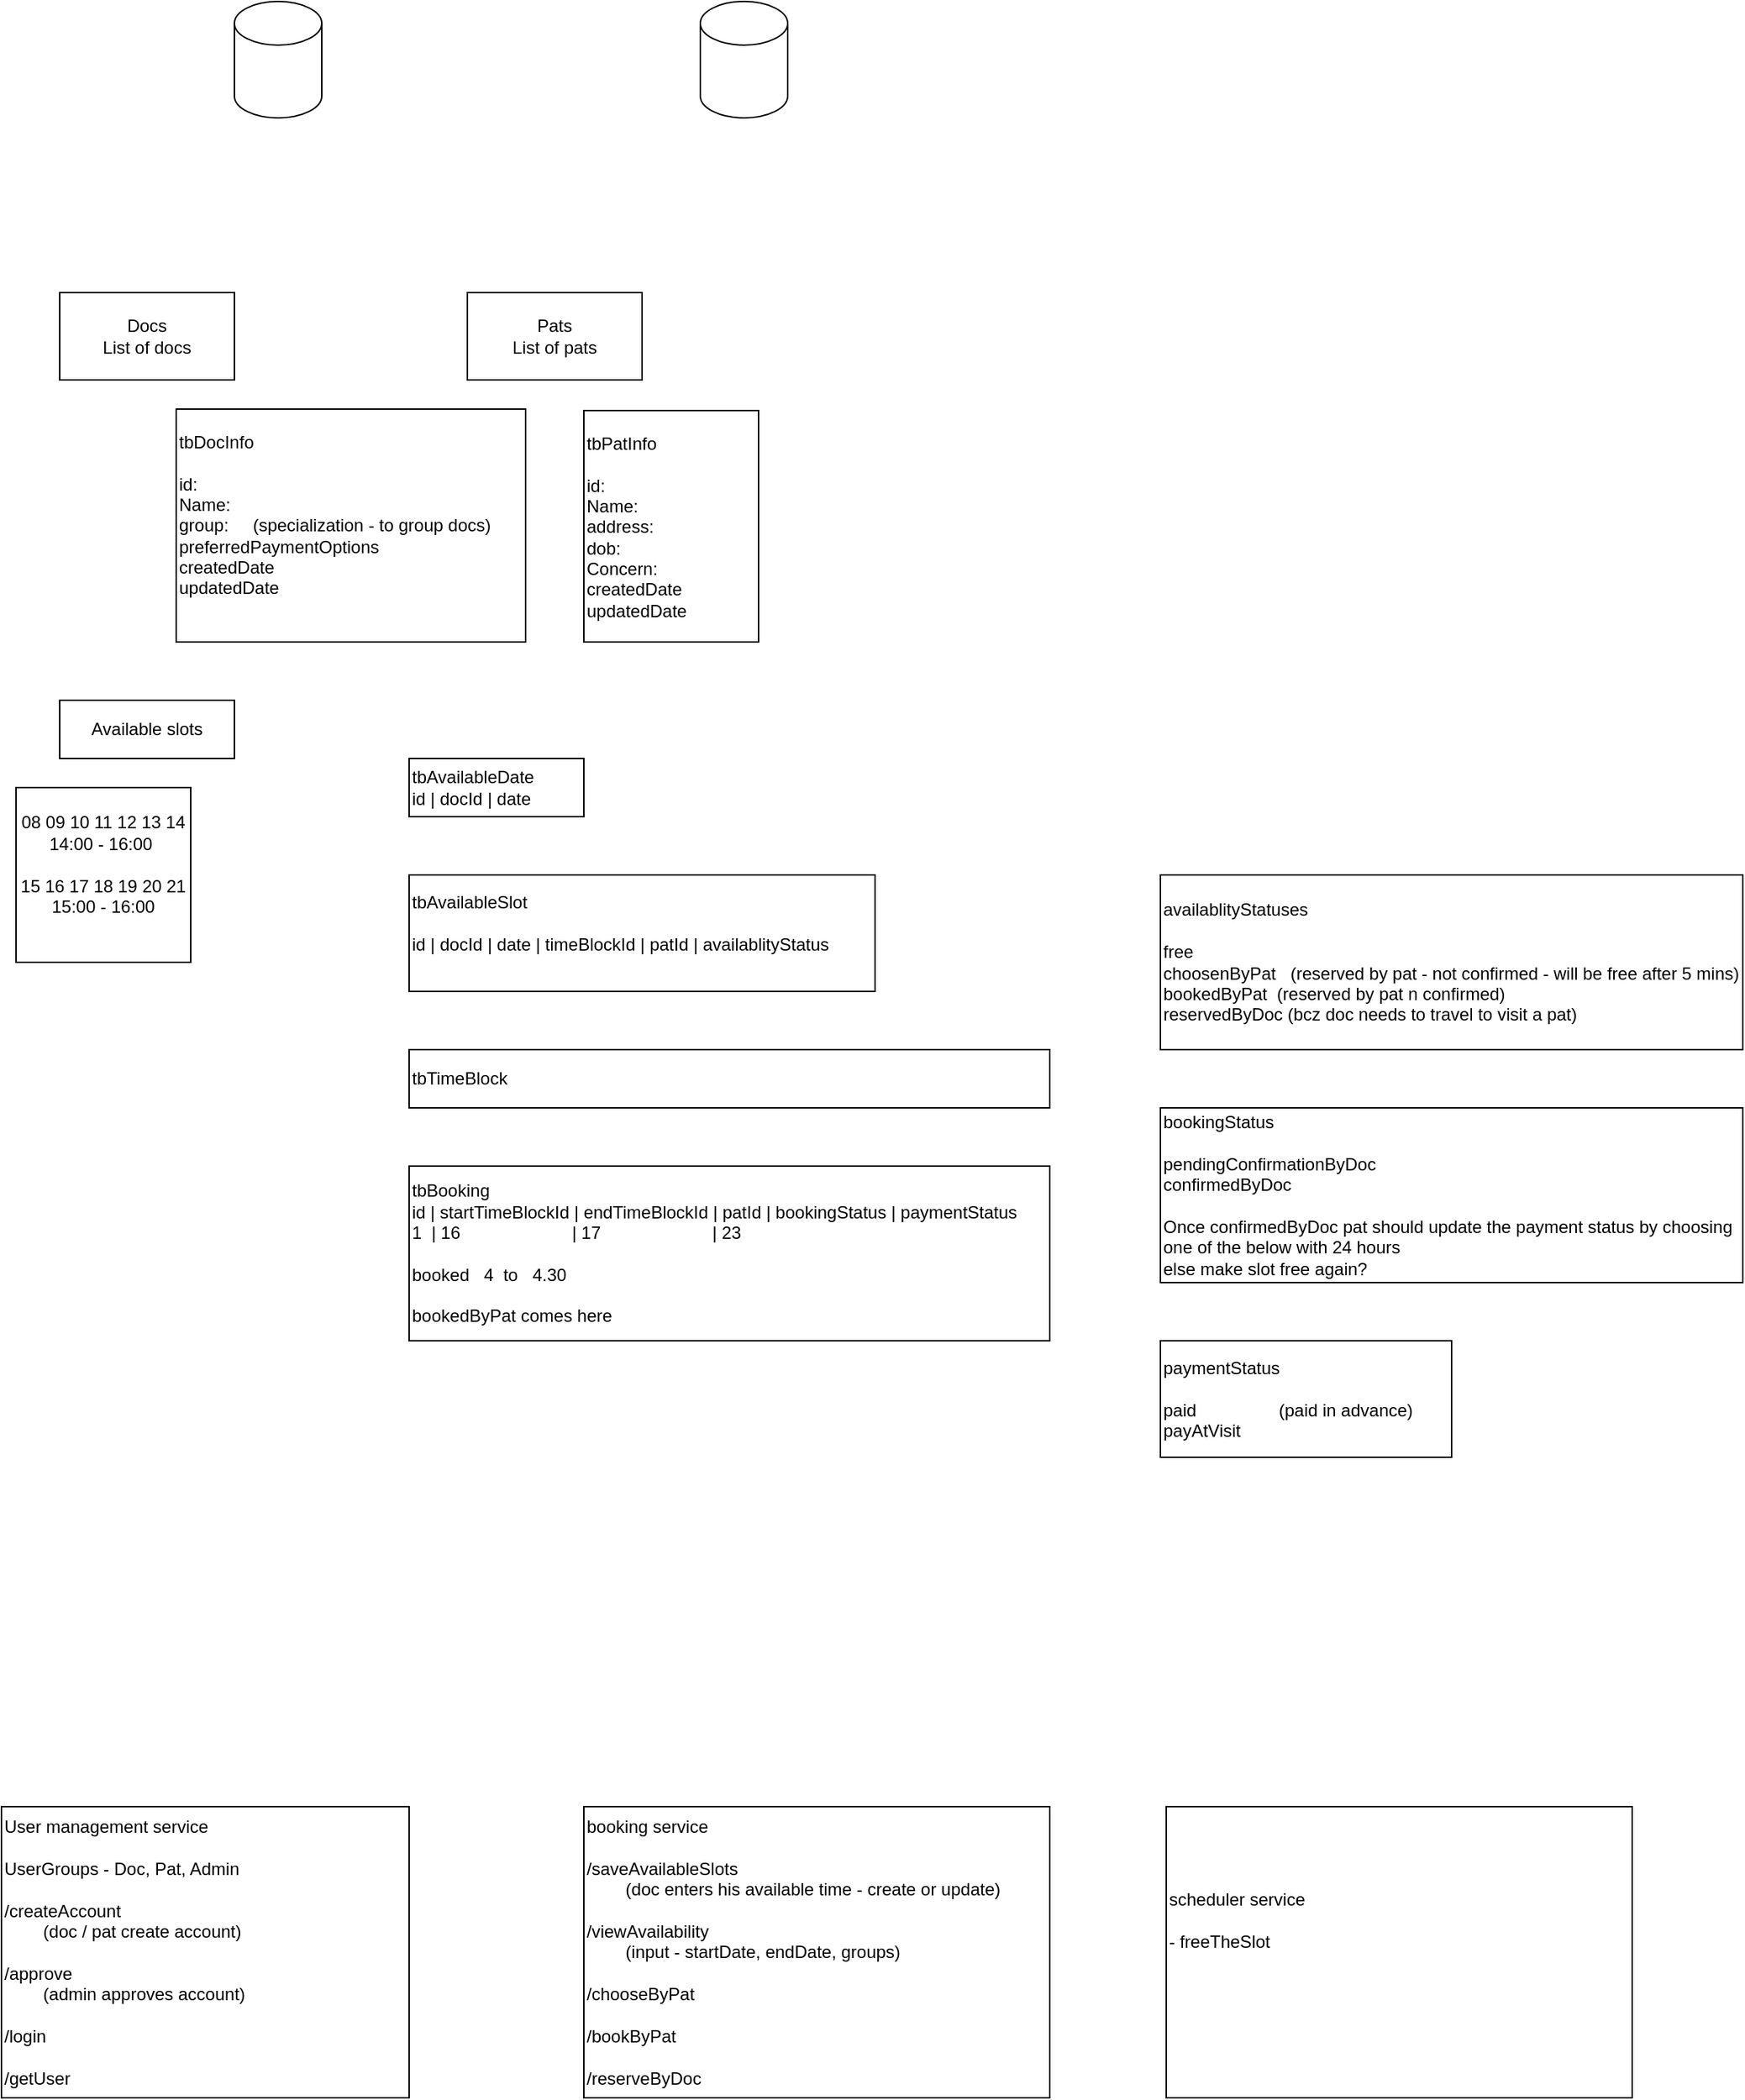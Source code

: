 <mxfile version="24.4.13" type="device" pages="3">
  <diagram name="design" id="6_wmwT8tX2G0AVnGWSzB">
    <mxGraphModel dx="1379" dy="1843" grid="1" gridSize="10" guides="1" tooltips="1" connect="1" arrows="1" fold="1" page="1" pageScale="1" pageWidth="850" pageHeight="1100" math="0" shadow="0">
      <root>
        <mxCell id="0" />
        <mxCell id="1" parent="0" />
        <mxCell id="h4C9AXublNJlHp0HwAy1-2" value="Docs&lt;div&gt;List of docs&lt;/div&gt;" style="rounded=0;whiteSpace=wrap;html=1;" parent="1" vertex="1">
          <mxGeometry x="120" y="80" width="120" height="60" as="geometry" />
        </mxCell>
        <mxCell id="h4C9AXublNJlHp0HwAy1-3" value="&lt;div&gt;Pats&lt;/div&gt;&lt;div&gt;List of pats&lt;/div&gt;" style="rounded=0;whiteSpace=wrap;html=1;" parent="1" vertex="1">
          <mxGeometry x="400" y="80" width="120" height="60" as="geometry" />
        </mxCell>
        <mxCell id="h4C9AXublNJlHp0HwAy1-4" value="" style="shape=cylinder3;whiteSpace=wrap;html=1;boundedLbl=1;backgroundOutline=1;size=15;" parent="1" vertex="1">
          <mxGeometry x="240" y="-120" width="60" height="80" as="geometry" />
        </mxCell>
        <mxCell id="h4C9AXublNJlHp0HwAy1-5" value="" style="shape=cylinder3;whiteSpace=wrap;html=1;boundedLbl=1;backgroundOutline=1;size=15;" parent="1" vertex="1">
          <mxGeometry x="560" y="-120" width="60" height="80" as="geometry" />
        </mxCell>
        <mxCell id="h4C9AXublNJlHp0HwAy1-7" value="tbDocInfo&lt;div&gt;&lt;br&gt;&lt;/div&gt;&lt;div&gt;id:&lt;br&gt;&lt;div&gt;Name:&lt;/div&gt;&lt;div&gt;group:&amp;nbsp; &amp;nbsp; &amp;nbsp;(specialization - to group docs)&lt;/div&gt;&lt;/div&gt;&lt;div&gt;preferredPaymentOptions&lt;br&gt;&lt;/div&gt;&lt;div&gt;createdDate&lt;/div&gt;&lt;div&gt;updatedDate&lt;/div&gt;&lt;div&gt;&lt;br&gt;&lt;/div&gt;" style="rounded=0;whiteSpace=wrap;html=1;align=left;" parent="1" vertex="1">
          <mxGeometry x="200" y="160" width="240" height="160" as="geometry" />
        </mxCell>
        <mxCell id="h4C9AXublNJlHp0HwAy1-8" value="&lt;div&gt;tbPatInfo&lt;/div&gt;&lt;div&gt;&lt;br&gt;&lt;/div&gt;&lt;div&gt;id:&lt;/div&gt;&lt;div&gt;&lt;span style=&quot;background-color: initial;&quot;&gt;Name:&lt;/span&gt;&lt;/div&gt;&lt;div&gt;&lt;span style=&quot;background-color: initial;&quot;&gt;address:&lt;/span&gt;&lt;/div&gt;&lt;div&gt;dob:&lt;/div&gt;&lt;div&gt;Concern:&lt;/div&gt;&lt;div&gt;&lt;div&gt;createdDate&lt;/div&gt;&lt;div&gt;updatedDate&lt;/div&gt;&lt;/div&gt;" style="rounded=0;whiteSpace=wrap;html=1;align=left;" parent="1" vertex="1">
          <mxGeometry x="480" y="161" width="120" height="159" as="geometry" />
        </mxCell>
        <mxCell id="h4C9AXublNJlHp0HwAy1-9" value="Available slots" style="rounded=0;whiteSpace=wrap;html=1;" parent="1" vertex="1">
          <mxGeometry x="120" y="360" width="120" height="40" as="geometry" />
        </mxCell>
        <mxCell id="h4C9AXublNJlHp0HwAy1-10" value="08 09 10 11 12 13 14&lt;div&gt;14:00 - 16:00&lt;span style=&quot;background-color: initial;&quot;&gt;&amp;nbsp;&lt;/span&gt;&lt;/div&gt;&lt;div&gt;&lt;br&gt;&lt;/div&gt;&lt;div&gt;15 16 17 18 19 20 21&lt;/div&gt;&lt;div&gt;15:00 - 16:00&lt;br&gt;&lt;div&gt;&lt;br&gt;&lt;/div&gt;&lt;/div&gt;" style="rounded=0;whiteSpace=wrap;html=1;" parent="1" vertex="1">
          <mxGeometry x="90" y="420" width="120" height="120" as="geometry" />
        </mxCell>
        <mxCell id="h4C9AXublNJlHp0HwAy1-11" value="&lt;div&gt;tbAvailableDate&lt;/div&gt;id | docId | date" style="rounded=0;whiteSpace=wrap;html=1;align=left;" parent="1" vertex="1">
          <mxGeometry x="360" y="400" width="120" height="40" as="geometry" />
        </mxCell>
        <mxCell id="h4C9AXublNJlHp0HwAy1-12" value="&lt;div&gt;tbAvailableSlot&lt;/div&gt;&lt;div&gt;&lt;br&gt;&lt;/div&gt;id | docId | date | timeBlockId | patId | availablityStatus&lt;div&gt;&lt;br&gt;&lt;/div&gt;" style="rounded=0;whiteSpace=wrap;html=1;align=left;" parent="1" vertex="1">
          <mxGeometry x="360" y="480" width="320" height="80" as="geometry" />
        </mxCell>
        <mxCell id="h4C9AXublNJlHp0HwAy1-13" value="availablityStatuses&lt;div&gt;&lt;br&gt;&lt;div&gt;free&lt;/div&gt;&lt;div&gt;choosenByPat&amp;nbsp; &amp;nbsp;(&lt;span style=&quot;background-color: initial;&quot;&gt;reserved by pat - not confirmed - will be free after 5 mins&lt;/span&gt;&lt;span style=&quot;background-color: initial;&quot;&gt;)&lt;/span&gt;&lt;/div&gt;&lt;div&gt;bookedByPat&amp;nbsp; (reserved by pat n confirmed)&lt;/div&gt;&lt;div&gt;reservedByDoc (bcz doc needs to travel to visit a pat)&lt;/div&gt;&lt;/div&gt;" style="rounded=0;whiteSpace=wrap;html=1;align=left;" parent="1" vertex="1">
          <mxGeometry x="876" y="480" width="400" height="120" as="geometry" />
        </mxCell>
        <mxCell id="h4C9AXublNJlHp0HwAy1-14" value="&lt;div&gt;tbBooking&lt;/div&gt;id | startTimeBlockId | endTimeBlockId | patId | bookingStatus | paymentStatus&lt;div&gt;1&amp;nbsp; | 16&amp;nbsp; &amp;nbsp; &amp;nbsp; &amp;nbsp; &amp;nbsp; &amp;nbsp; &amp;nbsp; &amp;nbsp; &amp;nbsp; &amp;nbsp; &amp;nbsp; &amp;nbsp;| 17&amp;nbsp; &amp;nbsp; &amp;nbsp; &amp;nbsp; &amp;nbsp; &amp;nbsp; &amp;nbsp; &amp;nbsp; &amp;nbsp; &amp;nbsp; &amp;nbsp; &amp;nbsp;| 23&amp;nbsp; &amp;nbsp; &amp;nbsp; &amp;nbsp; &amp;nbsp; &amp;nbsp; &amp;nbsp; &amp;nbsp; &amp;nbsp; &amp;nbsp; &amp;nbsp; &amp;nbsp; &amp;nbsp; &amp;nbsp; &amp;nbsp; &amp;nbsp; &amp;nbsp;&amp;nbsp;&lt;/div&gt;&lt;div&gt;&lt;br&gt;&lt;/div&gt;&lt;div&gt;booked&amp;nbsp; &amp;nbsp;4&amp;nbsp; to&amp;nbsp; &amp;nbsp;4.30&amp;nbsp;&amp;nbsp;&lt;/div&gt;&lt;div&gt;&lt;div&gt;&lt;br&gt;&lt;/div&gt;&lt;/div&gt;&lt;div&gt;bookedByPat comes here&lt;/div&gt;" style="rounded=0;whiteSpace=wrap;html=1;align=left;" parent="1" vertex="1">
          <mxGeometry x="360" y="680" width="440" height="120" as="geometry" />
        </mxCell>
        <mxCell id="h4C9AXublNJlHp0HwAy1-15" value="bookingStatus&lt;div&gt;&lt;br&gt;&lt;div&gt;pendingConfirmationByDoc&lt;/div&gt;&lt;/div&gt;&lt;div&gt;confirmedByDoc&lt;/div&gt;&lt;div&gt;&lt;br&gt;&lt;/div&gt;&lt;div&gt;Once confirmedByDoc pat should update the payment status by choosing one of the below with 24 hours&lt;/div&gt;&lt;div&gt;else make slot free again?&lt;/div&gt;" style="rounded=0;whiteSpace=wrap;html=1;align=left;" parent="1" vertex="1">
          <mxGeometry x="876" y="640" width="400" height="120" as="geometry" />
        </mxCell>
        <mxCell id="h4C9AXublNJlHp0HwAy1-16" value="paymentStatus&lt;div&gt;&lt;br&gt;&lt;div&gt;paid&amp;nbsp; &amp;nbsp; &amp;nbsp; &amp;nbsp; &amp;nbsp; &amp;nbsp; &amp;nbsp; &amp;nbsp; &amp;nbsp;(paid in advance)&lt;/div&gt;&lt;/div&gt;&lt;div&gt;payAtVisit&lt;/div&gt;" style="rounded=0;whiteSpace=wrap;html=1;align=left;" parent="1" vertex="1">
          <mxGeometry x="876" y="800" width="200" height="80" as="geometry" />
        </mxCell>
        <mxCell id="gIe-xlsMQSExjwmWoOjr-1" value="&lt;div&gt;tbTimeBlock&lt;/div&gt;" style="rounded=0;whiteSpace=wrap;html=1;align=left;" vertex="1" parent="1">
          <mxGeometry x="360" y="600" width="440" height="40" as="geometry" />
        </mxCell>
        <mxCell id="pCRdCyu_GlJLCPqCEjmV-1" value="User management service&lt;div&gt;&lt;br&gt;&lt;/div&gt;&lt;div&gt;UserGroups - Doc, Pat, Admin&lt;/div&gt;&lt;div&gt;&lt;br&gt;&lt;/div&gt;&lt;div&gt;/createAccount&lt;/div&gt;&lt;div&gt;&amp;nbsp; &amp;nbsp; &amp;nbsp;&lt;span style=&quot;white-space: pre;&quot;&gt;&#x9;&lt;/span&gt;(doc / pat create account)&lt;/div&gt;&lt;div&gt;&lt;br&gt;&lt;/div&gt;&lt;div&gt;/approve&lt;br&gt;&lt;/div&gt;&lt;div&gt;&lt;span style=&quot;white-space: pre;&quot;&gt;&#x9;&lt;/span&gt;(admin approves account)&lt;br&gt;&lt;/div&gt;&lt;div&gt;&lt;br&gt;&lt;/div&gt;&lt;div&gt;/login&lt;/div&gt;&lt;div&gt;&lt;br&gt;&lt;/div&gt;&lt;div&gt;/getUser&lt;/div&gt;" style="rounded=0;whiteSpace=wrap;html=1;align=left;" vertex="1" parent="1">
          <mxGeometry x="80" y="1120" width="280" height="200" as="geometry" />
        </mxCell>
        <mxCell id="pCRdCyu_GlJLCPqCEjmV-2" value="booking service&lt;div&gt;&lt;br&gt;&lt;/div&gt;&lt;div&gt;/saveAvailableSlots&lt;/div&gt;&lt;div&gt;&lt;span style=&quot;background-color: initial;&quot;&gt;&lt;span style=&quot;white-space: pre;&quot;&gt;&#x9;&lt;/span&gt;(doc enters his available time - create or update)&lt;/span&gt;&lt;/div&gt;&lt;div&gt;&lt;br&gt;&lt;/div&gt;&lt;div&gt;/viewAvailability&lt;/div&gt;&lt;div&gt;&lt;span style=&quot;white-space: pre;&quot;&gt;&#x9;&lt;/span&gt;(input - startDate, endDate, groups)&lt;br&gt;&lt;/div&gt;&lt;div&gt;&lt;br&gt;&lt;/div&gt;&lt;div&gt;/chooseByPat&lt;/div&gt;&lt;div&gt;&lt;br&gt;&lt;/div&gt;&lt;div&gt;/bookByPat&lt;/div&gt;&lt;div&gt;&lt;br&gt;&lt;/div&gt;&lt;div&gt;/reserveByDoc&lt;/div&gt;" style="rounded=0;whiteSpace=wrap;html=1;align=left;" vertex="1" parent="1">
          <mxGeometry x="480" y="1120" width="320" height="200" as="geometry" />
        </mxCell>
        <mxCell id="pCRdCyu_GlJLCPqCEjmV-3" value="scheduler service&lt;div&gt;&lt;br&gt;&lt;/div&gt;&lt;div&gt;- freeTheSlot&lt;/div&gt;&lt;div&gt;&lt;br&gt;&lt;/div&gt;&lt;div&gt;&lt;br&gt;&lt;/div&gt;&lt;div&gt;&lt;br&gt;&lt;/div&gt;" style="rounded=0;whiteSpace=wrap;html=1;align=left;" vertex="1" parent="1">
          <mxGeometry x="880" y="1120" width="320" height="200" as="geometry" />
        </mxCell>
      </root>
    </mxGraphModel>
  </diagram>
  <diagram id="samVFxSJ5igM9H4tk1av" name="timeBlock">
    <mxGraphModel dx="662" dy="1564" grid="1" gridSize="10" guides="1" tooltips="1" connect="1" arrows="1" fold="1" page="1" pageScale="1" pageWidth="850" pageHeight="1100" math="0" shadow="0">
      <root>
        <mxCell id="0" />
        <mxCell id="1" parent="0" />
        <mxCell id="-88MNsXVjtX9nf2HYrdu-1" value="&lt;p&gt;Here is the full list of 15-minute intervals from 0 to 95:&lt;/p&gt;&lt;br&gt;&lt;table&gt;&lt;thead&gt;&lt;tr&gt;&lt;th&gt;timeBlockId&lt;/th&gt;&lt;th&gt;Time&lt;/th&gt;&lt;/tr&gt;&lt;/thead&gt;&lt;tbody&gt;&lt;tr&gt;&lt;td&gt;0&lt;/td&gt;&lt;td&gt;00:00&lt;/td&gt;&lt;/tr&gt;&lt;tr&gt;&lt;td&gt;1&lt;/td&gt;&lt;td&gt;00:15&lt;/td&gt;&lt;/tr&gt;&lt;tr&gt;&lt;td&gt;2&lt;/td&gt;&lt;td&gt;00:30&lt;/td&gt;&lt;/tr&gt;&lt;tr&gt;&lt;td&gt;3&lt;/td&gt;&lt;td&gt;00:45&lt;/td&gt;&lt;/tr&gt;&lt;tr&gt;&lt;td&gt;4&lt;/td&gt;&lt;td&gt;01:00&lt;/td&gt;&lt;/tr&gt;&lt;tr&gt;&lt;td&gt;5&lt;/td&gt;&lt;td&gt;01:15&lt;/td&gt;&lt;/tr&gt;&lt;tr&gt;&lt;td&gt;6&lt;/td&gt;&lt;td&gt;01:30&lt;/td&gt;&lt;/tr&gt;&lt;tr&gt;&lt;td&gt;7&lt;/td&gt;&lt;td&gt;01:45&lt;/td&gt;&lt;/tr&gt;&lt;tr&gt;&lt;td&gt;8&lt;/td&gt;&lt;td&gt;02:00&lt;/td&gt;&lt;/tr&gt;&lt;tr&gt;&lt;td&gt;9&lt;/td&gt;&lt;td&gt;02:15&lt;/td&gt;&lt;/tr&gt;&lt;tr&gt;&lt;td&gt;10&lt;/td&gt;&lt;td&gt;02:30&lt;/td&gt;&lt;/tr&gt;&lt;tr&gt;&lt;td&gt;11&lt;/td&gt;&lt;td&gt;02:45&lt;/td&gt;&lt;/tr&gt;&lt;tr&gt;&lt;td&gt;12&lt;/td&gt;&lt;td&gt;03:00&lt;/td&gt;&lt;/tr&gt;&lt;tr&gt;&lt;td&gt;13&lt;/td&gt;&lt;td&gt;03:15&lt;/td&gt;&lt;/tr&gt;&lt;tr&gt;&lt;td&gt;14&lt;/td&gt;&lt;td&gt;03:30&lt;/td&gt;&lt;/tr&gt;&lt;tr&gt;&lt;td&gt;15&lt;/td&gt;&lt;td&gt;03:45&lt;/td&gt;&lt;/tr&gt;&lt;tr&gt;&lt;td&gt;16&lt;/td&gt;&lt;td&gt;04:00&lt;/td&gt;&lt;/tr&gt;&lt;tr&gt;&lt;td&gt;17&lt;/td&gt;&lt;td&gt;04:15&lt;/td&gt;&lt;/tr&gt;&lt;tr&gt;&lt;td&gt;18&lt;/td&gt;&lt;td&gt;04:30&lt;/td&gt;&lt;/tr&gt;&lt;tr&gt;&lt;td&gt;19&lt;/td&gt;&lt;td&gt;04:45&lt;/td&gt;&lt;/tr&gt;&lt;tr&gt;&lt;td&gt;20&lt;/td&gt;&lt;td&gt;05:00&lt;/td&gt;&lt;/tr&gt;&lt;tr&gt;&lt;td&gt;21&lt;/td&gt;&lt;td&gt;05:15&lt;/td&gt;&lt;/tr&gt;&lt;tr&gt;&lt;td&gt;22&lt;/td&gt;&lt;td&gt;05:30&lt;/td&gt;&lt;/tr&gt;&lt;tr&gt;&lt;td&gt;23&lt;/td&gt;&lt;td&gt;05:45&lt;/td&gt;&lt;/tr&gt;&lt;tr&gt;&lt;td&gt;24&lt;/td&gt;&lt;td&gt;06:00&lt;/td&gt;&lt;/tr&gt;&lt;tr&gt;&lt;td&gt;25&lt;/td&gt;&lt;td&gt;06:15&lt;/td&gt;&lt;/tr&gt;&lt;tr&gt;&lt;td&gt;26&lt;/td&gt;&lt;td&gt;06:30&lt;/td&gt;&lt;/tr&gt;&lt;tr&gt;&lt;td&gt;27&lt;/td&gt;&lt;td&gt;06:45&lt;/td&gt;&lt;/tr&gt;&lt;tr&gt;&lt;td&gt;28&lt;/td&gt;&lt;td&gt;07:00&lt;/td&gt;&lt;/tr&gt;&lt;tr&gt;&lt;td&gt;29&lt;/td&gt;&lt;td&gt;07:15&lt;/td&gt;&lt;/tr&gt;&lt;tr&gt;&lt;td&gt;30&lt;/td&gt;&lt;td&gt;07:30&lt;/td&gt;&lt;/tr&gt;&lt;tr&gt;&lt;td&gt;31&lt;/td&gt;&lt;td&gt;07:45&lt;/td&gt;&lt;/tr&gt;&lt;tr&gt;&lt;td&gt;32&lt;/td&gt;&lt;td&gt;08:00&lt;/td&gt;&lt;/tr&gt;&lt;tr&gt;&lt;td&gt;33&lt;/td&gt;&lt;td&gt;08:15&lt;/td&gt;&lt;/tr&gt;&lt;tr&gt;&lt;td&gt;34&lt;/td&gt;&lt;td&gt;08:30&lt;/td&gt;&lt;/tr&gt;&lt;tr&gt;&lt;td&gt;35&lt;/td&gt;&lt;td&gt;08:45&lt;/td&gt;&lt;/tr&gt;&lt;tr&gt;&lt;td&gt;36&lt;/td&gt;&lt;td&gt;09:00&lt;/td&gt;&lt;/tr&gt;&lt;tr&gt;&lt;td&gt;37&lt;/td&gt;&lt;td&gt;09:15&lt;/td&gt;&lt;/tr&gt;&lt;tr&gt;&lt;td&gt;38&lt;/td&gt;&lt;td&gt;09:30&lt;/td&gt;&lt;/tr&gt;&lt;tr&gt;&lt;td&gt;39&lt;/td&gt;&lt;td&gt;09:45&lt;/td&gt;&lt;/tr&gt;&lt;tr&gt;&lt;td&gt;40&lt;/td&gt;&lt;td&gt;10:00&lt;/td&gt;&lt;/tr&gt;&lt;tr&gt;&lt;td&gt;41&lt;/td&gt;&lt;td&gt;10:15&lt;/td&gt;&lt;/tr&gt;&lt;tr&gt;&lt;td&gt;42&lt;/td&gt;&lt;td&gt;10:30&lt;/td&gt;&lt;/tr&gt;&lt;tr&gt;&lt;td&gt;43&lt;/td&gt;&lt;td&gt;10:45&lt;/td&gt;&lt;/tr&gt;&lt;tr&gt;&lt;td&gt;44&lt;/td&gt;&lt;td&gt;11:00&lt;/td&gt;&lt;/tr&gt;&lt;tr&gt;&lt;td&gt;45&lt;/td&gt;&lt;td&gt;11:15&lt;/td&gt;&lt;/tr&gt;&lt;tr&gt;&lt;td&gt;46&lt;/td&gt;&lt;td&gt;11:30&lt;/td&gt;&lt;/tr&gt;&lt;tr&gt;&lt;td&gt;47&lt;/td&gt;&lt;td&gt;11:45&lt;/td&gt;&lt;/tr&gt;&lt;tr&gt;&lt;td&gt;48&lt;/td&gt;&lt;td&gt;12:00&lt;/td&gt;&lt;/tr&gt;&lt;tr&gt;&lt;td&gt;49&lt;/td&gt;&lt;td&gt;12:15&lt;/td&gt;&lt;/tr&gt;&lt;tr&gt;&lt;td&gt;50&lt;/td&gt;&lt;td&gt;12:30&lt;/td&gt;&lt;/tr&gt;&lt;tr&gt;&lt;td&gt;51&lt;/td&gt;&lt;td&gt;12:45&lt;/td&gt;&lt;/tr&gt;&lt;tr&gt;&lt;td&gt;52&lt;/td&gt;&lt;td&gt;13:00&lt;/td&gt;&lt;/tr&gt;&lt;tr&gt;&lt;td&gt;53&lt;/td&gt;&lt;td&gt;13:15&lt;/td&gt;&lt;/tr&gt;&lt;tr&gt;&lt;td&gt;54&lt;/td&gt;&lt;td&gt;13:30&lt;/td&gt;&lt;/tr&gt;&lt;tr&gt;&lt;td&gt;55&lt;/td&gt;&lt;td&gt;13:45&lt;/td&gt;&lt;/tr&gt;&lt;tr&gt;&lt;td&gt;56&lt;/td&gt;&lt;td&gt;14:00&lt;/td&gt;&lt;/tr&gt;&lt;tr&gt;&lt;td&gt;57&lt;/td&gt;&lt;td&gt;14:15&lt;/td&gt;&lt;/tr&gt;&lt;tr&gt;&lt;td&gt;58&lt;/td&gt;&lt;td&gt;14:30&lt;/td&gt;&lt;/tr&gt;&lt;tr&gt;&lt;td&gt;59&lt;/td&gt;&lt;td&gt;14:45&lt;/td&gt;&lt;/tr&gt;&lt;tr&gt;&lt;td&gt;60&lt;/td&gt;&lt;td&gt;15:00&lt;/td&gt;&lt;/tr&gt;&lt;tr&gt;&lt;td&gt;61&lt;/td&gt;&lt;td&gt;15:15&lt;/td&gt;&lt;/tr&gt;&lt;tr&gt;&lt;td&gt;62&lt;/td&gt;&lt;td&gt;15:30&lt;/td&gt;&lt;/tr&gt;&lt;tr&gt;&lt;td&gt;63&lt;/td&gt;&lt;td&gt;15:45&lt;/td&gt;&lt;/tr&gt;&lt;tr&gt;&lt;td&gt;64&lt;/td&gt;&lt;td&gt;16:00&lt;/td&gt;&lt;/tr&gt;&lt;tr&gt;&lt;td&gt;65&lt;/td&gt;&lt;td&gt;16:15&lt;/td&gt;&lt;/tr&gt;&lt;tr&gt;&lt;td&gt;66&lt;/td&gt;&lt;td&gt;16:30&lt;/td&gt;&lt;/tr&gt;&lt;tr&gt;&lt;td&gt;67&lt;/td&gt;&lt;td&gt;16:45&lt;/td&gt;&lt;/tr&gt;&lt;tr&gt;&lt;td&gt;68&lt;/td&gt;&lt;td&gt;17:00&lt;/td&gt;&lt;/tr&gt;&lt;tr&gt;&lt;td&gt;69&lt;/td&gt;&lt;td&gt;17:15&lt;/td&gt;&lt;/tr&gt;&lt;tr&gt;&lt;td&gt;70&lt;/td&gt;&lt;td&gt;17:30&lt;/td&gt;&lt;/tr&gt;&lt;tr&gt;&lt;td&gt;71&lt;/td&gt;&lt;td&gt;17:45&lt;/td&gt;&lt;/tr&gt;&lt;tr&gt;&lt;td&gt;72&lt;/td&gt;&lt;td&gt;18:00&lt;/td&gt;&lt;/tr&gt;&lt;tr&gt;&lt;td&gt;73&lt;/td&gt;&lt;td&gt;18:15&lt;/td&gt;&lt;/tr&gt;&lt;tr&gt;&lt;td&gt;74&lt;/td&gt;&lt;td&gt;18:30&lt;/td&gt;&lt;/tr&gt;&lt;tr&gt;&lt;td&gt;75&lt;/td&gt;&lt;td&gt;18:45&lt;/td&gt;&lt;/tr&gt;&lt;tr&gt;&lt;td&gt;76&lt;/td&gt;&lt;td&gt;19:00&lt;/td&gt;&lt;/tr&gt;&lt;tr&gt;&lt;td&gt;77&lt;/td&gt;&lt;td&gt;19:15&lt;/td&gt;&lt;/tr&gt;&lt;tr&gt;&lt;td&gt;78&lt;/td&gt;&lt;td&gt;19:30&lt;/td&gt;&lt;/tr&gt;&lt;tr&gt;&lt;td&gt;79&lt;/td&gt;&lt;td&gt;19:45&lt;/td&gt;&lt;/tr&gt;&lt;tr&gt;&lt;td&gt;80&lt;/td&gt;&lt;td&gt;20:00&lt;/td&gt;&lt;/tr&gt;&lt;tr&gt;&lt;td&gt;81&lt;/td&gt;&lt;td&gt;20:15&lt;/td&gt;&lt;/tr&gt;&lt;tr&gt;&lt;td&gt;82&lt;/td&gt;&lt;td&gt;20:30&lt;/td&gt;&lt;/tr&gt;&lt;tr&gt;&lt;td&gt;83&lt;/td&gt;&lt;td&gt;20:45&lt;/td&gt;&lt;/tr&gt;&lt;tr&gt;&lt;td&gt;84&lt;/td&gt;&lt;td&gt;21:00&lt;/td&gt;&lt;/tr&gt;&lt;tr&gt;&lt;td&gt;85&lt;/td&gt;&lt;td&gt;21:15&lt;/td&gt;&lt;/tr&gt;&lt;tr&gt;&lt;td&gt;86&lt;/td&gt;&lt;td&gt;21:30&lt;/td&gt;&lt;/tr&gt;&lt;tr&gt;&lt;td&gt;87&lt;/td&gt;&lt;td&gt;21:45&lt;/td&gt;&lt;/tr&gt;&lt;tr&gt;&lt;td&gt;88&lt;/td&gt;&lt;td&gt;22:00&lt;/td&gt;&lt;/tr&gt;&lt;tr&gt;&lt;td&gt;89&lt;/td&gt;&lt;td&gt;22:15&lt;/td&gt;&lt;/tr&gt;&lt;tr&gt;&lt;td&gt;90&lt;/td&gt;&lt;td&gt;22:30&lt;/td&gt;&lt;/tr&gt;&lt;tr&gt;&lt;td&gt;91&lt;/td&gt;&lt;td&gt;22:45&lt;/td&gt;&lt;/tr&gt;&lt;tr&gt;&lt;td&gt;92&lt;/td&gt;&lt;td&gt;23:00&lt;/td&gt;&lt;/tr&gt;&lt;tr&gt;&lt;td&gt;93&lt;/td&gt;&lt;td&gt;23:15&lt;/td&gt;&lt;/tr&gt;&lt;tr&gt;&lt;td&gt;94&lt;/td&gt;&lt;td&gt;23:30&lt;/td&gt;&lt;/tr&gt;&lt;tr&gt;&lt;td&gt;95&lt;/td&gt;&lt;td&gt;23:45&lt;/td&gt;&lt;/tr&gt;&lt;/tbody&gt;&lt;/table&gt;" style="text;html=1;align=center;verticalAlign=middle;whiteSpace=wrap;rounded=0;labelBorderColor=default;labelBackgroundColor=#55FF33;" vertex="1" parent="1">
          <mxGeometry x="30" y="-410" width="410" height="1950" as="geometry" />
        </mxCell>
      </root>
    </mxGraphModel>
  </diagram>
  <diagram id="S46zw0zkKs9CsT9eSH2T" name="OtherInfo">
    <mxGraphModel dx="1034" dy="557" grid="1" gridSize="10" guides="1" tooltips="1" connect="1" arrows="1" fold="1" page="1" pageScale="1" pageWidth="850" pageHeight="1100" math="0" shadow="0">
      <root>
        <mxCell id="0" />
        <mxCell id="1" parent="0" />
        <mxCell id="UGf7PTtIyF8OQoeryz_P-1" value="Twilio to send sms or whatsApp message" style="text;html=1;align=center;verticalAlign=middle;whiteSpace=wrap;rounded=0;" vertex="1" parent="1">
          <mxGeometry x="40" y="280" width="400" height="120" as="geometry" />
        </mxCell>
      </root>
    </mxGraphModel>
  </diagram>
</mxfile>
